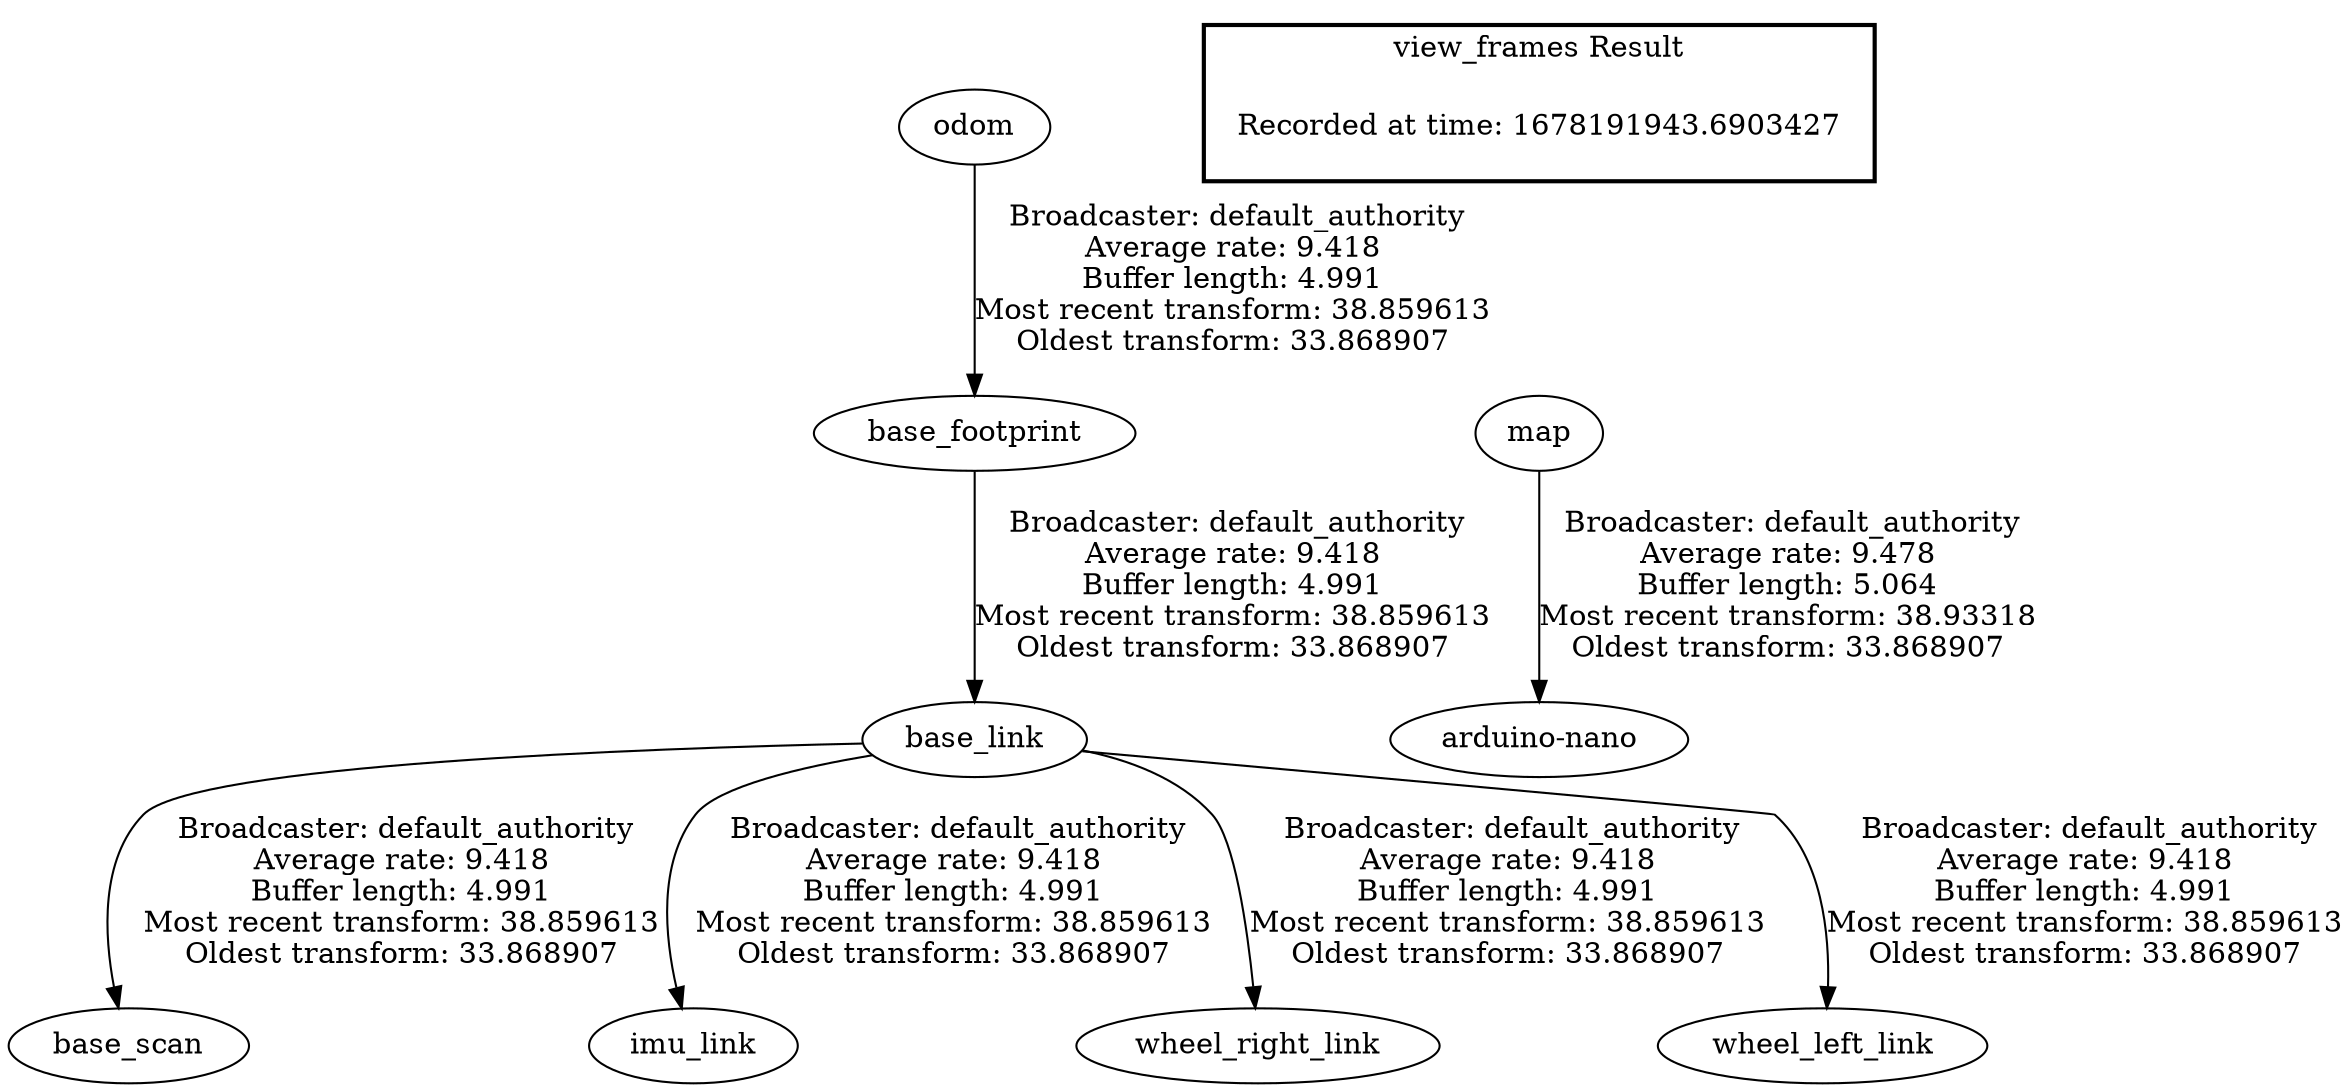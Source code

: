 digraph G {
"odom" -> "base_footprint"[label=" Broadcaster: default_authority\nAverage rate: 9.418\nBuffer length: 4.991\nMost recent transform: 38.859613\nOldest transform: 33.868907\n"];
"base_footprint" -> "base_link"[label=" Broadcaster: default_authority\nAverage rate: 9.418\nBuffer length: 4.991\nMost recent transform: 38.859613\nOldest transform: 33.868907\n"];
"base_link" -> "base_scan"[label=" Broadcaster: default_authority\nAverage rate: 9.418\nBuffer length: 4.991\nMost recent transform: 38.859613\nOldest transform: 33.868907\n"];
"base_link" -> "imu_link"[label=" Broadcaster: default_authority\nAverage rate: 9.418\nBuffer length: 4.991\nMost recent transform: 38.859613\nOldest transform: 33.868907\n"];
"base_link" -> "wheel_right_link"[label=" Broadcaster: default_authority\nAverage rate: 9.418\nBuffer length: 4.991\nMost recent transform: 38.859613\nOldest transform: 33.868907\n"];
"base_link" -> "wheel_left_link"[label=" Broadcaster: default_authority\nAverage rate: 9.418\nBuffer length: 4.991\nMost recent transform: 38.859613\nOldest transform: 33.868907\n"];
"map" -> "arduino-nano"[label=" Broadcaster: default_authority\nAverage rate: 9.478\nBuffer length: 5.064\nMost recent transform: 38.93318\nOldest transform: 33.868907\n"];
edge [style=invis];
 subgraph cluster_legend { style=bold; color=black; label ="view_frames Result";
"Recorded at time: 1678191943.6903427"[ shape=plaintext ] ;
}->"map";
}
